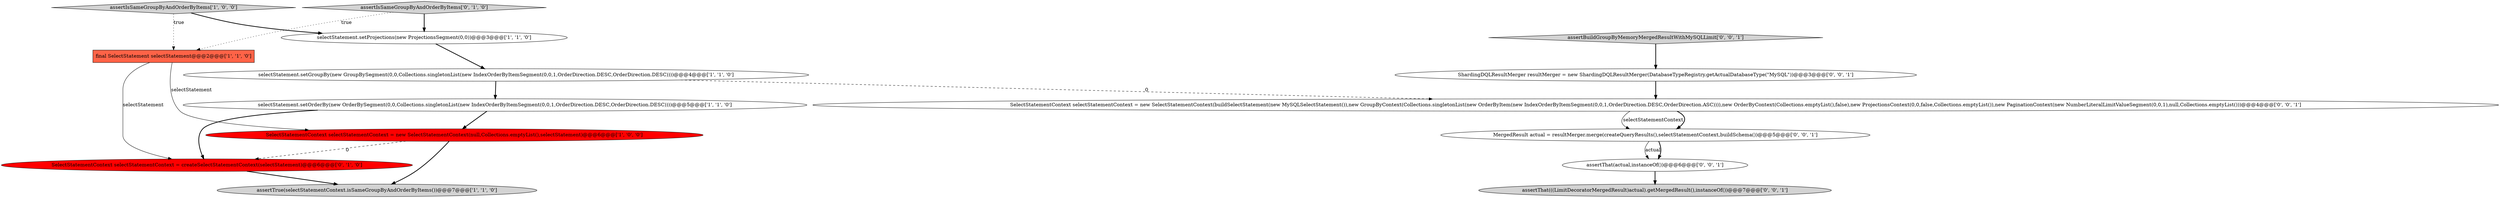 digraph {
4 [style = filled, label = "selectStatement.setProjections(new ProjectionsSegment(0,0))@@@3@@@['1', '1', '0']", fillcolor = white, shape = ellipse image = "AAA0AAABBB1BBB"];
5 [style = filled, label = "assertIsSameGroupByAndOrderByItems['1', '0', '0']", fillcolor = lightgray, shape = diamond image = "AAA0AAABBB1BBB"];
9 [style = filled, label = "SelectStatementContext selectStatementContext = new SelectStatementContext(buildSelectStatement(new MySQLSelectStatement()),new GroupByContext(Collections.singletonList(new OrderByItem(new IndexOrderByItemSegment(0,0,1,OrderDirection.DESC,OrderDirection.ASC)))),new OrderByContext(Collections.emptyList(),false),new ProjectionsContext(0,0,false,Collections.emptyList()),new PaginationContext(new NumberLiteralLimitValueSegment(0,0,1),null,Collections.emptyList()))@@@4@@@['0', '0', '1']", fillcolor = white, shape = ellipse image = "AAA0AAABBB3BBB"];
12 [style = filled, label = "ShardingDQLResultMerger resultMerger = new ShardingDQLResultMerger(DatabaseTypeRegistry.getActualDatabaseType(\"MySQL\"))@@@3@@@['0', '0', '1']", fillcolor = white, shape = ellipse image = "AAA0AAABBB3BBB"];
0 [style = filled, label = "selectStatement.setOrderBy(new OrderBySegment(0,0,Collections.singletonList(new IndexOrderByItemSegment(0,0,1,OrderDirection.DESC,OrderDirection.DESC))))@@@5@@@['1', '1', '0']", fillcolor = white, shape = ellipse image = "AAA0AAABBB1BBB"];
10 [style = filled, label = "MergedResult actual = resultMerger.merge(createQueryResults(),selectStatementContext,buildSchema())@@@5@@@['0', '0', '1']", fillcolor = white, shape = ellipse image = "AAA0AAABBB3BBB"];
11 [style = filled, label = "assertThat(((LimitDecoratorMergedResult)actual).getMergedResult(),instanceOf())@@@7@@@['0', '0', '1']", fillcolor = lightgray, shape = ellipse image = "AAA0AAABBB3BBB"];
1 [style = filled, label = "final SelectStatement selectStatement@@@2@@@['1', '1', '0']", fillcolor = tomato, shape = box image = "AAA0AAABBB1BBB"];
3 [style = filled, label = "assertTrue(selectStatementContext.isSameGroupByAndOrderByItems())@@@7@@@['1', '1', '0']", fillcolor = lightgray, shape = ellipse image = "AAA0AAABBB1BBB"];
7 [style = filled, label = "SelectStatementContext selectStatementContext = createSelectStatementContext(selectStatement)@@@6@@@['0', '1', '0']", fillcolor = red, shape = ellipse image = "AAA1AAABBB2BBB"];
8 [style = filled, label = "assertIsSameGroupByAndOrderByItems['0', '1', '0']", fillcolor = lightgray, shape = diamond image = "AAA0AAABBB2BBB"];
13 [style = filled, label = "assertThat(actual,instanceOf())@@@6@@@['0', '0', '1']", fillcolor = white, shape = ellipse image = "AAA0AAABBB3BBB"];
14 [style = filled, label = "assertBuildGroupByMemoryMergedResultWithMySQLLimit['0', '0', '1']", fillcolor = lightgray, shape = diamond image = "AAA0AAABBB3BBB"];
6 [style = filled, label = "selectStatement.setGroupBy(new GroupBySegment(0,0,Collections.singletonList(new IndexOrderByItemSegment(0,0,1,OrderDirection.DESC,OrderDirection.DESC))))@@@4@@@['1', '1', '0']", fillcolor = white, shape = ellipse image = "AAA0AAABBB1BBB"];
2 [style = filled, label = "SelectStatementContext selectStatementContext = new SelectStatementContext(null,Collections.emptyList(),selectStatement)@@@6@@@['1', '0', '0']", fillcolor = red, shape = ellipse image = "AAA1AAABBB1BBB"];
1->2 [style = solid, label="selectStatement"];
4->6 [style = bold, label=""];
2->3 [style = bold, label=""];
5->1 [style = dotted, label="true"];
9->10 [style = solid, label="selectStatementContext"];
6->9 [style = dashed, label="0"];
0->2 [style = bold, label=""];
10->13 [style = solid, label="actual"];
6->0 [style = bold, label=""];
9->10 [style = bold, label=""];
2->7 [style = dashed, label="0"];
12->9 [style = bold, label=""];
13->11 [style = bold, label=""];
7->3 [style = bold, label=""];
0->7 [style = bold, label=""];
8->1 [style = dotted, label="true"];
10->13 [style = bold, label=""];
14->12 [style = bold, label=""];
5->4 [style = bold, label=""];
8->4 [style = bold, label=""];
1->7 [style = solid, label="selectStatement"];
}
